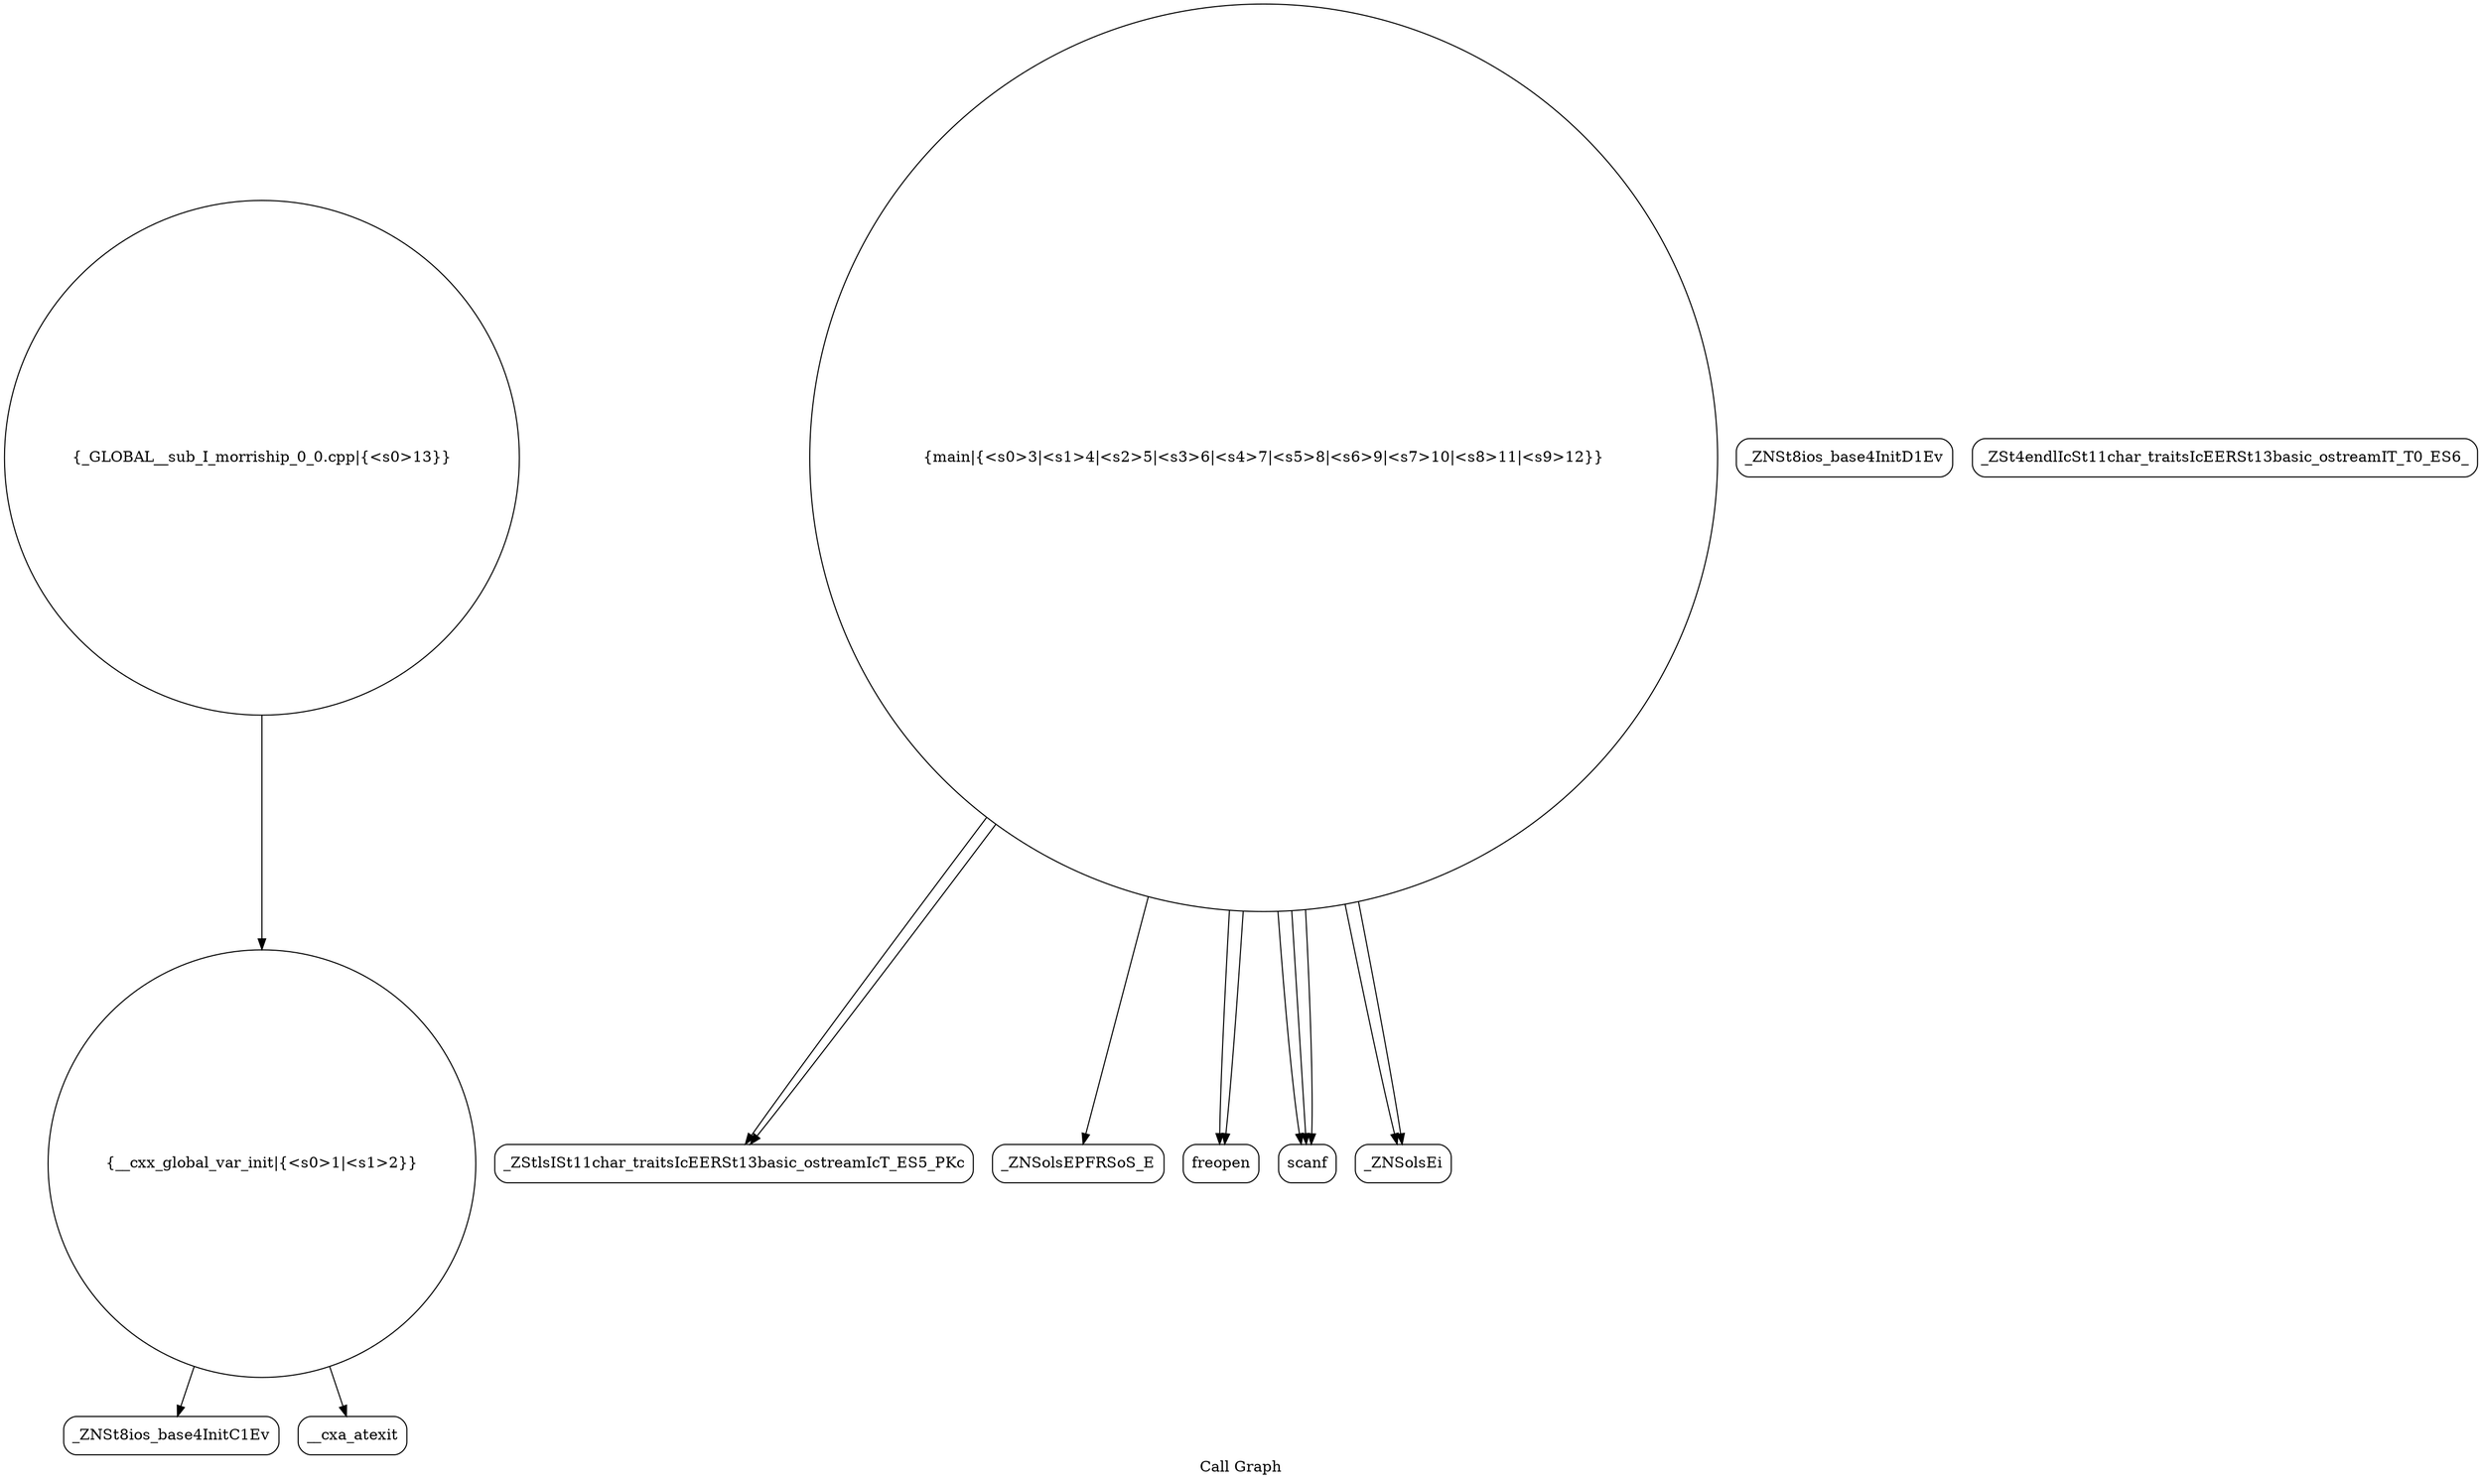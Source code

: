 digraph "Call Graph" {
	label="Call Graph";

	Node0x55de076f2690 [shape=record,shape=circle,label="{__cxx_global_var_init|{<s0>1|<s1>2}}"];
	Node0x55de076f2690:s0 -> Node0x55de076f2b20[color=black];
	Node0x55de076f2690:s1 -> Node0x55de076f2c20[color=black];
	Node0x55de076f2e20 [shape=record,shape=Mrecord,label="{_ZStlsISt11char_traitsIcEERSt13basic_ostreamIcT_ES5_PKc}"];
	Node0x55de076f2ba0 [shape=record,shape=Mrecord,label="{_ZNSt8ios_base4InitD1Ev}"];
	Node0x55de076f2f20 [shape=record,shape=Mrecord,label="{_ZNSolsEPFRSoS_E}"];
	Node0x55de076f2ca0 [shape=record,shape=circle,label="{main|{<s0>3|<s1>4|<s2>5|<s3>6|<s4>7|<s5>8|<s6>9|<s7>10|<s8>11|<s9>12}}"];
	Node0x55de076f2ca0:s0 -> Node0x55de076f2d20[color=black];
	Node0x55de076f2ca0:s1 -> Node0x55de076f2d20[color=black];
	Node0x55de076f2ca0:s2 -> Node0x55de076f2da0[color=black];
	Node0x55de076f2ca0:s3 -> Node0x55de076f2da0[color=black];
	Node0x55de076f2ca0:s4 -> Node0x55de076f2da0[color=black];
	Node0x55de076f2ca0:s5 -> Node0x55de076f2e20[color=black];
	Node0x55de076f2ca0:s6 -> Node0x55de076f2ea0[color=black];
	Node0x55de076f2ca0:s7 -> Node0x55de076f2e20[color=black];
	Node0x55de076f2ca0:s8 -> Node0x55de076f2ea0[color=black];
	Node0x55de076f2ca0:s9 -> Node0x55de076f2f20[color=black];
	Node0x55de076f3020 [shape=record,shape=circle,label="{_GLOBAL__sub_I_morriship_0_0.cpp|{<s0>13}}"];
	Node0x55de076f3020:s0 -> Node0x55de076f2690[color=black];
	Node0x55de076f2da0 [shape=record,shape=Mrecord,label="{scanf}"];
	Node0x55de076f2b20 [shape=record,shape=Mrecord,label="{_ZNSt8ios_base4InitC1Ev}"];
	Node0x55de076f2ea0 [shape=record,shape=Mrecord,label="{_ZNSolsEi}"];
	Node0x55de076f2c20 [shape=record,shape=Mrecord,label="{__cxa_atexit}"];
	Node0x55de076f2fa0 [shape=record,shape=Mrecord,label="{_ZSt4endlIcSt11char_traitsIcEERSt13basic_ostreamIT_T0_ES6_}"];
	Node0x55de076f2d20 [shape=record,shape=Mrecord,label="{freopen}"];
}
